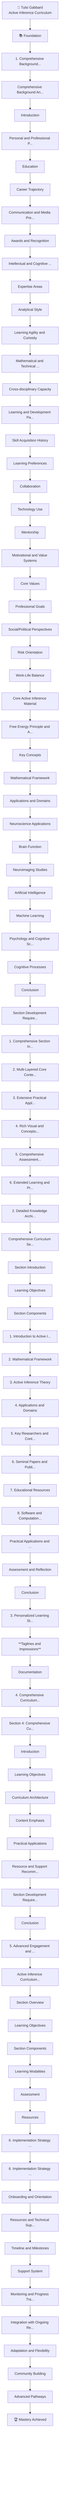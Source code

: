 flowchart TD
    A["🎯 Tulsi Gabbard<br/>Active Inference Curriculum"] --> B["📚 Foundation"]
    
    B --> S1["1. Comprehensive Background..."]
    S1 --> S2["Comprehensive Background An..."]
    S2 --> S3["Introduction"]
    S3 --> S4["Personal and Professional P..."]
    S4 --> S5["Education"]
    S5 --> S6["Career Trajectory"]
    S6 --> S7["Communication and Media Pre..."]
    S7 --> S8["Awards and Recognition"]
    S8 --> S9["Intellectual and Cognitive ..."]
    S9 --> S10["Expertise Areas"]
    S10 --> S11["Analytical Style"]
    S11 --> S12["Learning Agility and Curiosity"]
    S12 --> S13["Mathematical and Technical ..."]
    S13 --> S14["Cross-disciplinary Capacity"]
    S14 --> S15["Learning and Development Pa..."]
    S15 --> S16["Skill Acquisition History"]
    S16 --> S17["Learning Preferences"]
    S17 --> S18["Collaboration"]
    S18 --> S19["Technology Use"]
    S19 --> S20["Mentorship"]
    S20 --> S21["Motivational and Value Systems"]
    S21 --> S22["Core Values"]
    S22 --> S23["Professional Goals"]
    S23 --> S24["Social/Political Perspectives"]
    S24 --> S25["Risk Orientation"]
    S25 --> S26["Work-Life Balance"]
    S26 --> S27["Core Active Inference Material"]
    S27 --> S28["Free Energy Principle and A..."]
    S28 --> S29["Key Concepts"]
    S29 --> S30["Mathematical Framework"]
    S30 --> S31["Applications and Domains"]
    S31 --> S32["Neuroscience Applications"]
    S32 --> S33["Brain Function"]
    S33 --> S34["Neuroimaging Studies"]
    S34 --> S35["Artificial Intelligence"]
    S35 --> S36["Machine Learning"]
    S36 --> S37["Psychology and Cognitive Sc..."]
    S37 --> S38["Cognitive Processes"]
    S38 --> S39["Conclusion"]
    S39 --> S40["Section Development Require..."]
    S40 --> S41["1. Comprehensive Section In..."]
    S41 --> S42["2. Multi-Layered Core Conte..."]
    S42 --> S43["3. Extensive Practical Appl..."]
    S43 --> S44["4. Rich Visual and Conceptu..."]
    S44 --> S45["5. Comprehensive Assessment..."]
    S45 --> S46["6. Extended Learning and Pr..."]
    S46 --> S47["2. Detailed Knowledge Archi..."]
    S47 --> S48["Comprehensive Curriculum Se..."]
    S48 --> S49["Section Introduction"]
    S49 --> S50["Learning Objectives"]
    S50 --> S51["Section Components"]
    S51 --> S52["1. Introduction to Active I..."]
    S52 --> S53["2. Mathematical Framework"]
    S53 --> S54["3. Active Inference Theory"]
    S54 --> S55["4. Applications and Domains"]
    S55 --> S56["5. Key Researchers and Cont..."]
    S56 --> S57["6. Seminal Papers and Publi..."]
    S57 --> S58["7. Educational Resources"]
    S58 --> S59["8. Software and Computation..."]
    S59 --> S60["Practical Applications and ..."]
    S60 --> S61["Assessment and Reflection"]
    S61 --> S62["Conclusion"]
    S62 --> S63["3. Personalized Learning St..."]
    S63 --> S64["**Taglines and Impressions**"]
    S64 --> S65["Documentation"]
    S65 --> S66["4. Comprehensive Curriculum..."]
    S66 --> S67["Section 4: Comprehensive Cu..."]
    S67 --> S68["Introduction"]
    S68 --> S69["Learning Objectives"]
    S69 --> S70["Curriculum Architecture"]
    S70 --> S71["Content Emphasis"]
    S71 --> S72["Practical Applications"]
    S72 --> S73["Resource and Support Recomm..."]
    S73 --> S74["Section Development Require..."]
    S74 --> S75["Conclusion"]
    S75 --> S76["5. Advanced Engagement and ..."]
    S76 --> S77["Active Inference Curriculum..."]
    S77 --> S78["Section Overview"]
    S78 --> S79["Learning Objectives"]
    S79 --> S80["Section Components"]
    S80 --> S81["Learning Modalities"]
    S81 --> S82["Assessment"]
    S82 --> S83["Resources"]
    S83 --> S84["6. Implementation Strategy ..."]
    S84 --> S85["6. Implementation Strategy ..."]
    S85 --> S86["Onboarding and Orientation"]
    S86 --> S87["Resources and Technical Sup..."]
    S87 --> S88["Timeline and Milestones"]
    S88 --> S89["Support System"]
    S89 --> S90["Monitoring and Progress Tra..."]
    S90 --> S91["Integration with Ongoing Re..."]
    S91 --> S92["Adaptation and Flexibility"]
    S92 --> S93["Community Building"]
    S93 --> S94["Advanced Pathways"]
    S94 --> Z["🏆 Mastery Achieved"]